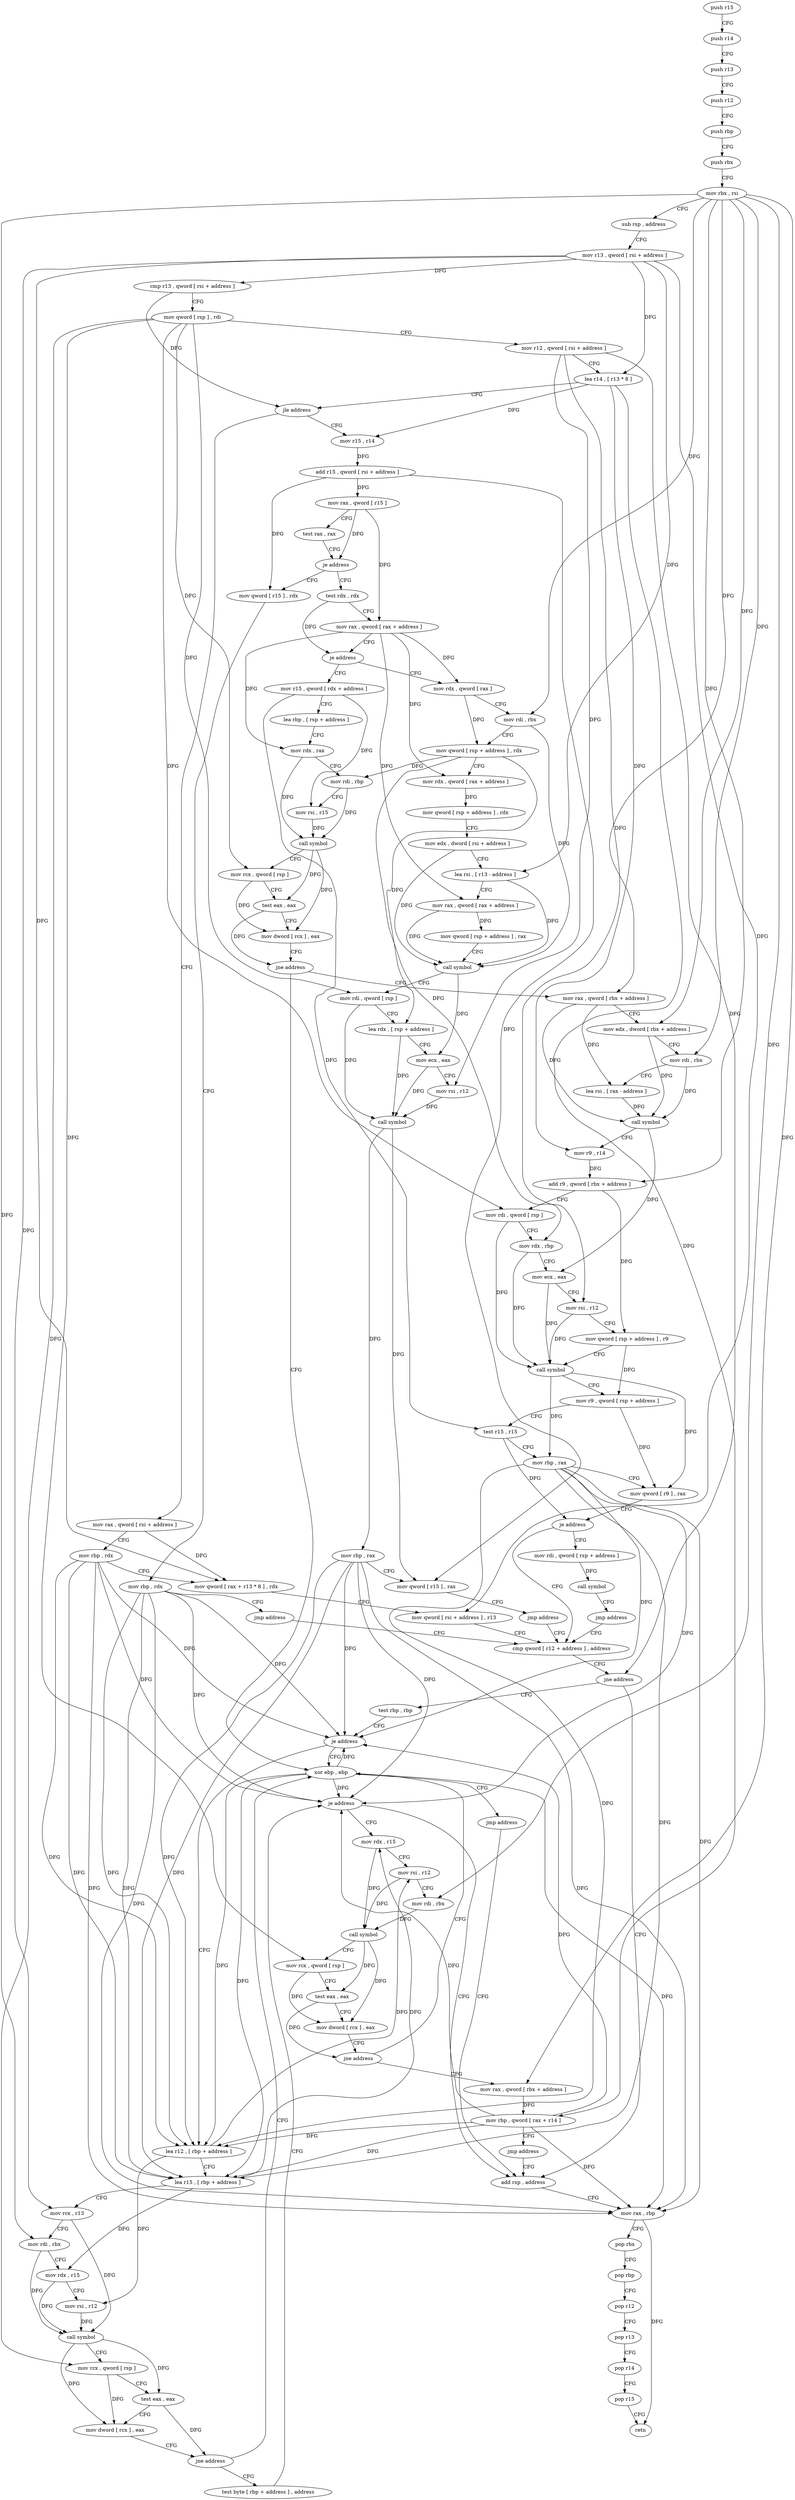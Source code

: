 digraph "func" {
"4295488" [label = "push r15" ]
"4295490" [label = "push r14" ]
"4295492" [label = "push r13" ]
"4295494" [label = "push r12" ]
"4295496" [label = "push rbp" ]
"4295497" [label = "push rbx" ]
"4295498" [label = "mov rbx , rsi" ]
"4295501" [label = "sub rsp , address" ]
"4295505" [label = "mov r13 , qword [ rsi + address ]" ]
"4295509" [label = "cmp r13 , qword [ rsi + address ]" ]
"4295516" [label = "mov qword [ rsp ] , rdi" ]
"4295520" [label = "mov r12 , qword [ rsi + address ]" ]
"4295527" [label = "lea r14 , [ r13 * 8 ]" ]
"4295535" [label = "jle address" ]
"4295600" [label = "mov r15 , r14" ]
"4295537" [label = "mov rax , qword [ rsi + address ]" ]
"4295603" [label = "add r15 , qword [ rsi + address ]" ]
"4295610" [label = "mov rax , qword [ r15 ]" ]
"4295613" [label = "test rax , rax" ]
"4295616" [label = "je address" ]
"4295768" [label = "mov qword [ r15 ] , rdx" ]
"4295622" [label = "test rdx , rdx" ]
"4295544" [label = "mov rbp , rdx" ]
"4295547" [label = "mov qword [ rax + r13 * 8 ] , rdx" ]
"4295551" [label = "mov qword [ rsi + address ] , r13" ]
"4295558" [label = "cmp qword [ r12 + address ] , address" ]
"4295771" [label = "mov rbp , rdx" ]
"4295774" [label = "jmp address" ]
"4295625" [label = "mov rax , qword [ rax + address ]" ]
"4295629" [label = "je address" ]
"4295784" [label = "mov rdx , qword [ rax ]" ]
"4295635" [label = "mov r15 , qword [ rdx + address ]" ]
"4295864" [label = "test rbp , rbp" ]
"4295867" [label = "je address" ]
"4295960" [label = "xor ebp , ebp" ]
"4295869" [label = "lea r12 , [ rbp + address ]" ]
"4295573" [label = "add rsp , address" ]
"4295577" [label = "mov rax , rbp" ]
"4295580" [label = "pop rbx" ]
"4295581" [label = "pop rbp" ]
"4295582" [label = "pop r12" ]
"4295584" [label = "pop r13" ]
"4295586" [label = "pop r14" ]
"4295588" [label = "pop r15" ]
"4295590" [label = "retn" ]
"4295567" [label = "jne address" ]
"4295787" [label = "mov rdi , rbx" ]
"4295790" [label = "mov qword [ rsp + address ] , rdx" ]
"4295795" [label = "mov rdx , qword [ rax + address ]" ]
"4295799" [label = "mov qword [ rsp + address ] , rdx" ]
"4295804" [label = "mov edx , dword [ rsi + address ]" ]
"4295810" [label = "lea rsi , [ r13 - address ]" ]
"4295814" [label = "mov rax , qword [ rax + address ]" ]
"4295818" [label = "mov qword [ rsp + address ] , rax" ]
"4295823" [label = "call symbol" ]
"4295828" [label = "mov rdi , qword [ rsp ]" ]
"4295832" [label = "lea rdx , [ rsp + address ]" ]
"4295837" [label = "mov ecx , eax" ]
"4295839" [label = "mov rsi , r12" ]
"4295842" [label = "call symbol" ]
"4295847" [label = "mov rbp , rax" ]
"4295850" [label = "mov qword [ r15 ] , rax" ]
"4295853" [label = "jmp address" ]
"4295639" [label = "lea rbp , [ rsp + address ]" ]
"4295644" [label = "mov rdx , rax" ]
"4295647" [label = "mov rdi , rbp" ]
"4295650" [label = "mov rsi , r15" ]
"4295653" [label = "call symbol" ]
"4295658" [label = "mov rcx , qword [ rsp ]" ]
"4295662" [label = "test eax , eax" ]
"4295664" [label = "mov dword [ rcx ] , eax" ]
"4295666" [label = "jne address" ]
"4295672" [label = "mov rax , qword [ rbx + address ]" ]
"4295962" [label = "jmp address" ]
"4295873" [label = "lea r15 , [ rbp + address ]" ]
"4295877" [label = "mov rcx , r13" ]
"4295880" [label = "mov rdi , rbx" ]
"4295883" [label = "mov rdx , r15" ]
"4295886" [label = "mov rsi , r12" ]
"4295889" [label = "call symbol" ]
"4295894" [label = "mov rcx , qword [ rsp ]" ]
"4295898" [label = "test eax , eax" ]
"4295900" [label = "mov dword [ rcx ] , eax" ]
"4295902" [label = "jne address" ]
"4295904" [label = "test byte [ rbp + address ] , address" ]
"4295676" [label = "mov edx , dword [ rbx + address ]" ]
"4295682" [label = "mov rdi , rbx" ]
"4295685" [label = "lea rsi , [ rax - address ]" ]
"4295689" [label = "call symbol" ]
"4295694" [label = "mov r9 , r14" ]
"4295697" [label = "add r9 , qword [ rbx + address ]" ]
"4295704" [label = "mov rdi , qword [ rsp ]" ]
"4295708" [label = "mov rdx , rbp" ]
"4295711" [label = "mov ecx , eax" ]
"4295713" [label = "mov rsi , r12" ]
"4295716" [label = "mov qword [ rsp + address ] , r9" ]
"4295721" [label = "call symbol" ]
"4295726" [label = "mov r9 , qword [ rsp + address ]" ]
"4295731" [label = "test r15 , r15" ]
"4295734" [label = "mov rbp , rax" ]
"4295737" [label = "mov qword [ r9 ] , rax" ]
"4295740" [label = "je address" ]
"4295746" [label = "mov rdi , qword [ rsp + address ]" ]
"4295908" [label = "je address" ]
"4295914" [label = "mov rdx , r15" ]
"4295751" [label = "call symbol" ]
"4295756" [label = "jmp address" ]
"4295917" [label = "mov rsi , r12" ]
"4295920" [label = "mov rdi , rbx" ]
"4295923" [label = "call symbol" ]
"4295928" [label = "mov rcx , qword [ rsp ]" ]
"4295932" [label = "test eax , eax" ]
"4295934" [label = "mov dword [ rcx ] , eax" ]
"4295936" [label = "jne address" ]
"4295938" [label = "mov rax , qword [ rbx + address ]" ]
"4295945" [label = "mov rbp , qword [ rax + r14 ]" ]
"4295949" [label = "jmp address" ]
"4295488" -> "4295490" [ label = "CFG" ]
"4295490" -> "4295492" [ label = "CFG" ]
"4295492" -> "4295494" [ label = "CFG" ]
"4295494" -> "4295496" [ label = "CFG" ]
"4295496" -> "4295497" [ label = "CFG" ]
"4295497" -> "4295498" [ label = "CFG" ]
"4295498" -> "4295501" [ label = "CFG" ]
"4295498" -> "4295787" [ label = "DFG" ]
"4295498" -> "4295672" [ label = "DFG" ]
"4295498" -> "4295676" [ label = "DFG" ]
"4295498" -> "4295682" [ label = "DFG" ]
"4295498" -> "4295697" [ label = "DFG" ]
"4295498" -> "4295880" [ label = "DFG" ]
"4295498" -> "4295920" [ label = "DFG" ]
"4295498" -> "4295938" [ label = "DFG" ]
"4295501" -> "4295505" [ label = "CFG" ]
"4295505" -> "4295509" [ label = "DFG" ]
"4295505" -> "4295527" [ label = "DFG" ]
"4295505" -> "4295547" [ label = "DFG" ]
"4295505" -> "4295551" [ label = "DFG" ]
"4295505" -> "4295810" [ label = "DFG" ]
"4295505" -> "4295877" [ label = "DFG" ]
"4295509" -> "4295516" [ label = "CFG" ]
"4295509" -> "4295535" [ label = "DFG" ]
"4295516" -> "4295520" [ label = "CFG" ]
"4295516" -> "4295828" [ label = "DFG" ]
"4295516" -> "4295658" [ label = "DFG" ]
"4295516" -> "4295704" [ label = "DFG" ]
"4295516" -> "4295894" [ label = "DFG" ]
"4295516" -> "4295928" [ label = "DFG" ]
"4295520" -> "4295527" [ label = "CFG" ]
"4295520" -> "4295567" [ label = "DFG" ]
"4295520" -> "4295839" [ label = "DFG" ]
"4295520" -> "4295713" [ label = "DFG" ]
"4295527" -> "4295535" [ label = "CFG" ]
"4295527" -> "4295600" [ label = "DFG" ]
"4295527" -> "4295694" [ label = "DFG" ]
"4295527" -> "4295945" [ label = "DFG" ]
"4295535" -> "4295600" [ label = "CFG" ]
"4295535" -> "4295537" [ label = "CFG" ]
"4295600" -> "4295603" [ label = "DFG" ]
"4295537" -> "4295544" [ label = "CFG" ]
"4295537" -> "4295547" [ label = "DFG" ]
"4295603" -> "4295610" [ label = "DFG" ]
"4295603" -> "4295768" [ label = "DFG" ]
"4295603" -> "4295850" [ label = "DFG" ]
"4295610" -> "4295613" [ label = "CFG" ]
"4295610" -> "4295616" [ label = "DFG" ]
"4295610" -> "4295625" [ label = "DFG" ]
"4295613" -> "4295616" [ label = "CFG" ]
"4295616" -> "4295768" [ label = "CFG" ]
"4295616" -> "4295622" [ label = "CFG" ]
"4295768" -> "4295771" [ label = "CFG" ]
"4295622" -> "4295625" [ label = "CFG" ]
"4295622" -> "4295629" [ label = "DFG" ]
"4295544" -> "4295547" [ label = "CFG" ]
"4295544" -> "4295867" [ label = "DFG" ]
"4295544" -> "4295577" [ label = "DFG" ]
"4295544" -> "4295869" [ label = "DFG" ]
"4295544" -> "4295873" [ label = "DFG" ]
"4295544" -> "4295908" [ label = "DFG" ]
"4295547" -> "4295551" [ label = "CFG" ]
"4295551" -> "4295558" [ label = "CFG" ]
"4295558" -> "4295567" [ label = "CFG" ]
"4295771" -> "4295774" [ label = "CFG" ]
"4295771" -> "4295867" [ label = "DFG" ]
"4295771" -> "4295577" [ label = "DFG" ]
"4295771" -> "4295869" [ label = "DFG" ]
"4295771" -> "4295873" [ label = "DFG" ]
"4295771" -> "4295908" [ label = "DFG" ]
"4295774" -> "4295558" [ label = "CFG" ]
"4295625" -> "4295629" [ label = "CFG" ]
"4295625" -> "4295784" [ label = "DFG" ]
"4295625" -> "4295795" [ label = "DFG" ]
"4295625" -> "4295814" [ label = "DFG" ]
"4295625" -> "4295644" [ label = "DFG" ]
"4295629" -> "4295784" [ label = "CFG" ]
"4295629" -> "4295635" [ label = "CFG" ]
"4295784" -> "4295787" [ label = "CFG" ]
"4295784" -> "4295790" [ label = "DFG" ]
"4295635" -> "4295639" [ label = "CFG" ]
"4295635" -> "4295650" [ label = "DFG" ]
"4295635" -> "4295731" [ label = "DFG" ]
"4295864" -> "4295867" [ label = "CFG" ]
"4295867" -> "4295960" [ label = "CFG" ]
"4295867" -> "4295869" [ label = "CFG" ]
"4295960" -> "4295962" [ label = "CFG" ]
"4295960" -> "4295867" [ label = "DFG" ]
"4295960" -> "4295577" [ label = "DFG" ]
"4295960" -> "4295869" [ label = "DFG" ]
"4295960" -> "4295873" [ label = "DFG" ]
"4295960" -> "4295908" [ label = "DFG" ]
"4295869" -> "4295873" [ label = "CFG" ]
"4295869" -> "4295886" [ label = "DFG" ]
"4295869" -> "4295917" [ label = "DFG" ]
"4295573" -> "4295577" [ label = "CFG" ]
"4295577" -> "4295580" [ label = "CFG" ]
"4295577" -> "4295590" [ label = "DFG" ]
"4295580" -> "4295581" [ label = "CFG" ]
"4295581" -> "4295582" [ label = "CFG" ]
"4295582" -> "4295584" [ label = "CFG" ]
"4295584" -> "4295586" [ label = "CFG" ]
"4295586" -> "4295588" [ label = "CFG" ]
"4295588" -> "4295590" [ label = "CFG" ]
"4295567" -> "4295864" [ label = "CFG" ]
"4295567" -> "4295573" [ label = "CFG" ]
"4295787" -> "4295790" [ label = "CFG" ]
"4295787" -> "4295823" [ label = "DFG" ]
"4295790" -> "4295795" [ label = "CFG" ]
"4295790" -> "4295832" [ label = "DFG" ]
"4295790" -> "4295647" [ label = "DFG" ]
"4295790" -> "4295708" [ label = "DFG" ]
"4295795" -> "4295799" [ label = "DFG" ]
"4295799" -> "4295804" [ label = "CFG" ]
"4295804" -> "4295810" [ label = "CFG" ]
"4295804" -> "4295823" [ label = "DFG" ]
"4295810" -> "4295814" [ label = "CFG" ]
"4295810" -> "4295823" [ label = "DFG" ]
"4295814" -> "4295818" [ label = "DFG" ]
"4295814" -> "4295823" [ label = "DFG" ]
"4295818" -> "4295823" [ label = "CFG" ]
"4295823" -> "4295828" [ label = "CFG" ]
"4295823" -> "4295837" [ label = "DFG" ]
"4295828" -> "4295832" [ label = "CFG" ]
"4295828" -> "4295842" [ label = "DFG" ]
"4295832" -> "4295837" [ label = "CFG" ]
"4295832" -> "4295842" [ label = "DFG" ]
"4295837" -> "4295839" [ label = "CFG" ]
"4295837" -> "4295842" [ label = "DFG" ]
"4295839" -> "4295842" [ label = "DFG" ]
"4295842" -> "4295847" [ label = "DFG" ]
"4295842" -> "4295850" [ label = "DFG" ]
"4295847" -> "4295850" [ label = "CFG" ]
"4295847" -> "4295867" [ label = "DFG" ]
"4295847" -> "4295577" [ label = "DFG" ]
"4295847" -> "4295869" [ label = "DFG" ]
"4295847" -> "4295873" [ label = "DFG" ]
"4295847" -> "4295908" [ label = "DFG" ]
"4295850" -> "4295853" [ label = "CFG" ]
"4295853" -> "4295558" [ label = "CFG" ]
"4295639" -> "4295644" [ label = "CFG" ]
"4295644" -> "4295647" [ label = "CFG" ]
"4295644" -> "4295653" [ label = "DFG" ]
"4295647" -> "4295650" [ label = "CFG" ]
"4295647" -> "4295653" [ label = "DFG" ]
"4295650" -> "4295653" [ label = "DFG" ]
"4295653" -> "4295658" [ label = "CFG" ]
"4295653" -> "4295662" [ label = "DFG" ]
"4295653" -> "4295664" [ label = "DFG" ]
"4295658" -> "4295662" [ label = "CFG" ]
"4295658" -> "4295664" [ label = "DFG" ]
"4295662" -> "4295664" [ label = "CFG" ]
"4295662" -> "4295666" [ label = "DFG" ]
"4295664" -> "4295666" [ label = "CFG" ]
"4295666" -> "4295960" [ label = "CFG" ]
"4295666" -> "4295672" [ label = "CFG" ]
"4295672" -> "4295676" [ label = "CFG" ]
"4295672" -> "4295685" [ label = "DFG" ]
"4295672" -> "4295689" [ label = "DFG" ]
"4295962" -> "4295573" [ label = "CFG" ]
"4295873" -> "4295877" [ label = "CFG" ]
"4295873" -> "4295883" [ label = "DFG" ]
"4295873" -> "4295914" [ label = "DFG" ]
"4295877" -> "4295880" [ label = "CFG" ]
"4295877" -> "4295889" [ label = "DFG" ]
"4295880" -> "4295883" [ label = "CFG" ]
"4295880" -> "4295889" [ label = "DFG" ]
"4295883" -> "4295886" [ label = "CFG" ]
"4295883" -> "4295889" [ label = "DFG" ]
"4295886" -> "4295889" [ label = "DFG" ]
"4295889" -> "4295894" [ label = "CFG" ]
"4295889" -> "4295898" [ label = "DFG" ]
"4295889" -> "4295900" [ label = "DFG" ]
"4295894" -> "4295898" [ label = "CFG" ]
"4295894" -> "4295900" [ label = "DFG" ]
"4295898" -> "4295900" [ label = "CFG" ]
"4295898" -> "4295902" [ label = "DFG" ]
"4295900" -> "4295902" [ label = "CFG" ]
"4295902" -> "4295960" [ label = "CFG" ]
"4295902" -> "4295904" [ label = "CFG" ]
"4295904" -> "4295908" [ label = "CFG" ]
"4295676" -> "4295682" [ label = "CFG" ]
"4295676" -> "4295689" [ label = "DFG" ]
"4295682" -> "4295685" [ label = "CFG" ]
"4295682" -> "4295689" [ label = "DFG" ]
"4295685" -> "4295689" [ label = "DFG" ]
"4295689" -> "4295694" [ label = "CFG" ]
"4295689" -> "4295711" [ label = "DFG" ]
"4295694" -> "4295697" [ label = "DFG" ]
"4295697" -> "4295704" [ label = "CFG" ]
"4295697" -> "4295716" [ label = "DFG" ]
"4295704" -> "4295708" [ label = "CFG" ]
"4295704" -> "4295721" [ label = "DFG" ]
"4295708" -> "4295711" [ label = "CFG" ]
"4295708" -> "4295721" [ label = "DFG" ]
"4295711" -> "4295713" [ label = "CFG" ]
"4295711" -> "4295721" [ label = "DFG" ]
"4295713" -> "4295716" [ label = "CFG" ]
"4295713" -> "4295721" [ label = "DFG" ]
"4295716" -> "4295721" [ label = "CFG" ]
"4295716" -> "4295726" [ label = "DFG" ]
"4295721" -> "4295726" [ label = "CFG" ]
"4295721" -> "4295734" [ label = "DFG" ]
"4295721" -> "4295737" [ label = "DFG" ]
"4295726" -> "4295731" [ label = "CFG" ]
"4295726" -> "4295737" [ label = "DFG" ]
"4295731" -> "4295734" [ label = "CFG" ]
"4295731" -> "4295740" [ label = "DFG" ]
"4295734" -> "4295737" [ label = "CFG" ]
"4295734" -> "4295867" [ label = "DFG" ]
"4295734" -> "4295577" [ label = "DFG" ]
"4295734" -> "4295869" [ label = "DFG" ]
"4295734" -> "4295873" [ label = "DFG" ]
"4295734" -> "4295908" [ label = "DFG" ]
"4295737" -> "4295740" [ label = "CFG" ]
"4295740" -> "4295558" [ label = "CFG" ]
"4295740" -> "4295746" [ label = "CFG" ]
"4295746" -> "4295751" [ label = "DFG" ]
"4295908" -> "4295573" [ label = "CFG" ]
"4295908" -> "4295914" [ label = "CFG" ]
"4295914" -> "4295917" [ label = "CFG" ]
"4295914" -> "4295923" [ label = "DFG" ]
"4295751" -> "4295756" [ label = "CFG" ]
"4295756" -> "4295558" [ label = "CFG" ]
"4295917" -> "4295920" [ label = "CFG" ]
"4295917" -> "4295923" [ label = "DFG" ]
"4295920" -> "4295923" [ label = "DFG" ]
"4295923" -> "4295928" [ label = "CFG" ]
"4295923" -> "4295932" [ label = "DFG" ]
"4295923" -> "4295934" [ label = "DFG" ]
"4295928" -> "4295932" [ label = "CFG" ]
"4295928" -> "4295934" [ label = "DFG" ]
"4295932" -> "4295934" [ label = "CFG" ]
"4295932" -> "4295936" [ label = "DFG" ]
"4295934" -> "4295936" [ label = "CFG" ]
"4295936" -> "4295960" [ label = "CFG" ]
"4295936" -> "4295938" [ label = "CFG" ]
"4295938" -> "4295945" [ label = "DFG" ]
"4295945" -> "4295949" [ label = "CFG" ]
"4295945" -> "4295867" [ label = "DFG" ]
"4295945" -> "4295577" [ label = "DFG" ]
"4295945" -> "4295869" [ label = "DFG" ]
"4295945" -> "4295873" [ label = "DFG" ]
"4295945" -> "4295908" [ label = "DFG" ]
"4295949" -> "4295573" [ label = "CFG" ]
}
